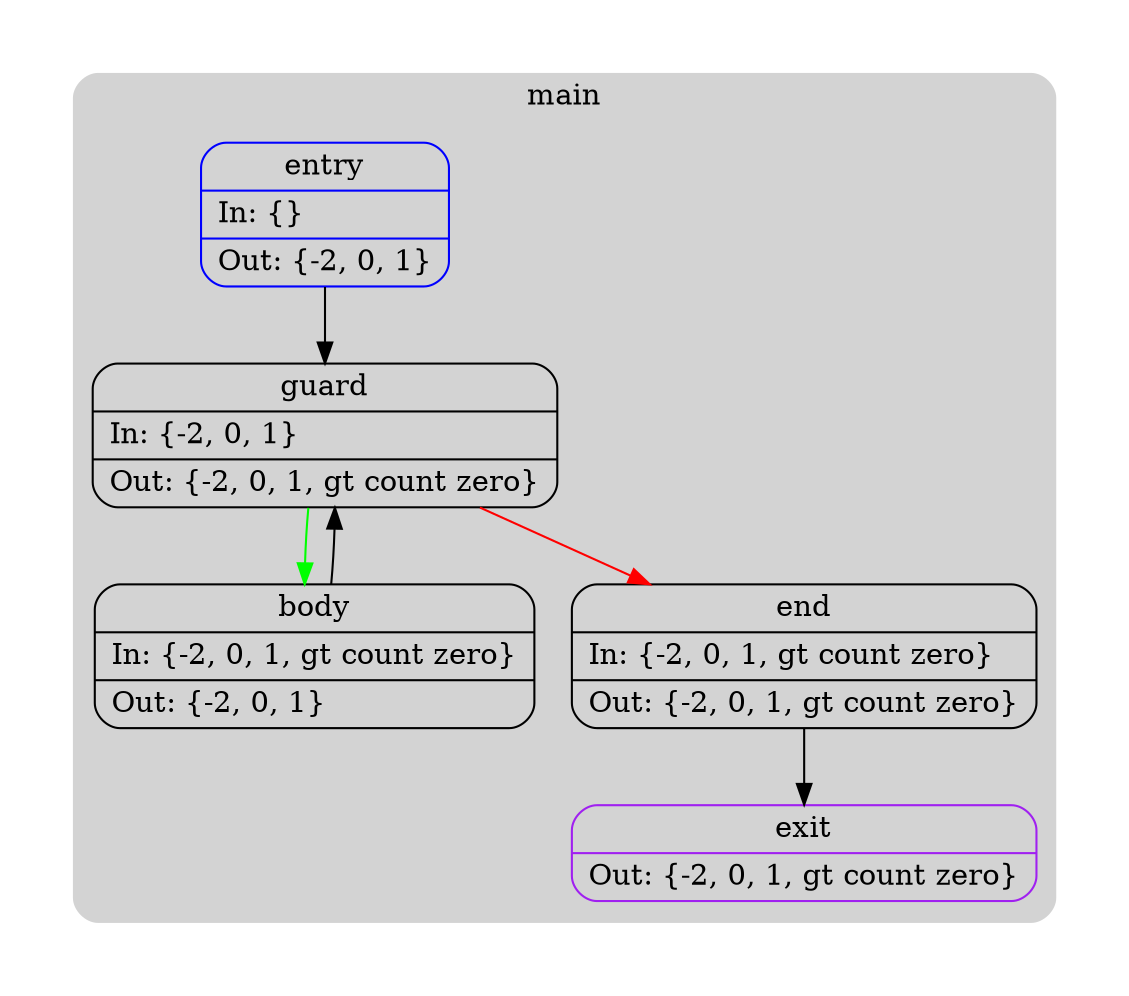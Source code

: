 digraph G {
  compound=true
  subgraph cluster_ {
    peripheries=0
    subgraph cluster_0_wrapper {
      peripheries=0
      margin=15
      subgraph cluster_0 {
        label="main"
        color=darkgray
        style=rounded
        bgcolor=lightgray
        margin=10
        cluster_0_0[label="{entry|In: \{\}\l|Out: \{-2, 0, 1\}\l}",shape=Mrecord,color=blue]
        cluster_0_1[label="{guard|In: \{-2, 0, 1\}\l|Out: \{-2, 0, 1, gt count zero\}\l}",shape=Mrecord,color=black]
        cluster_0_2[label="{body|In: \{-2, 0, 1, gt count zero\}\l|Out: \{-2, 0, 1\}\l}",shape=Mrecord,color=black]
        cluster_0_3[label="{end|In: \{-2, 0, 1, gt count zero\}\l|Out: \{-2, 0, 1, gt count zero\}\l}",shape=Mrecord,color=black]
        cluster_0_exit[label="{exit|Out: \{-2, 0, 1, gt count zero\}\l}",shape=Mrecord,color=purple]
        cluster_0_0 -> cluster_0_1
        cluster_0_1 -> cluster_0_2 [color=green]
        cluster_0_1 -> cluster_0_3 [color=red]
        cluster_0_2 -> cluster_0_1
        cluster_0_3 -> cluster_0_exit [color=black]
      }
    }
  }
}
